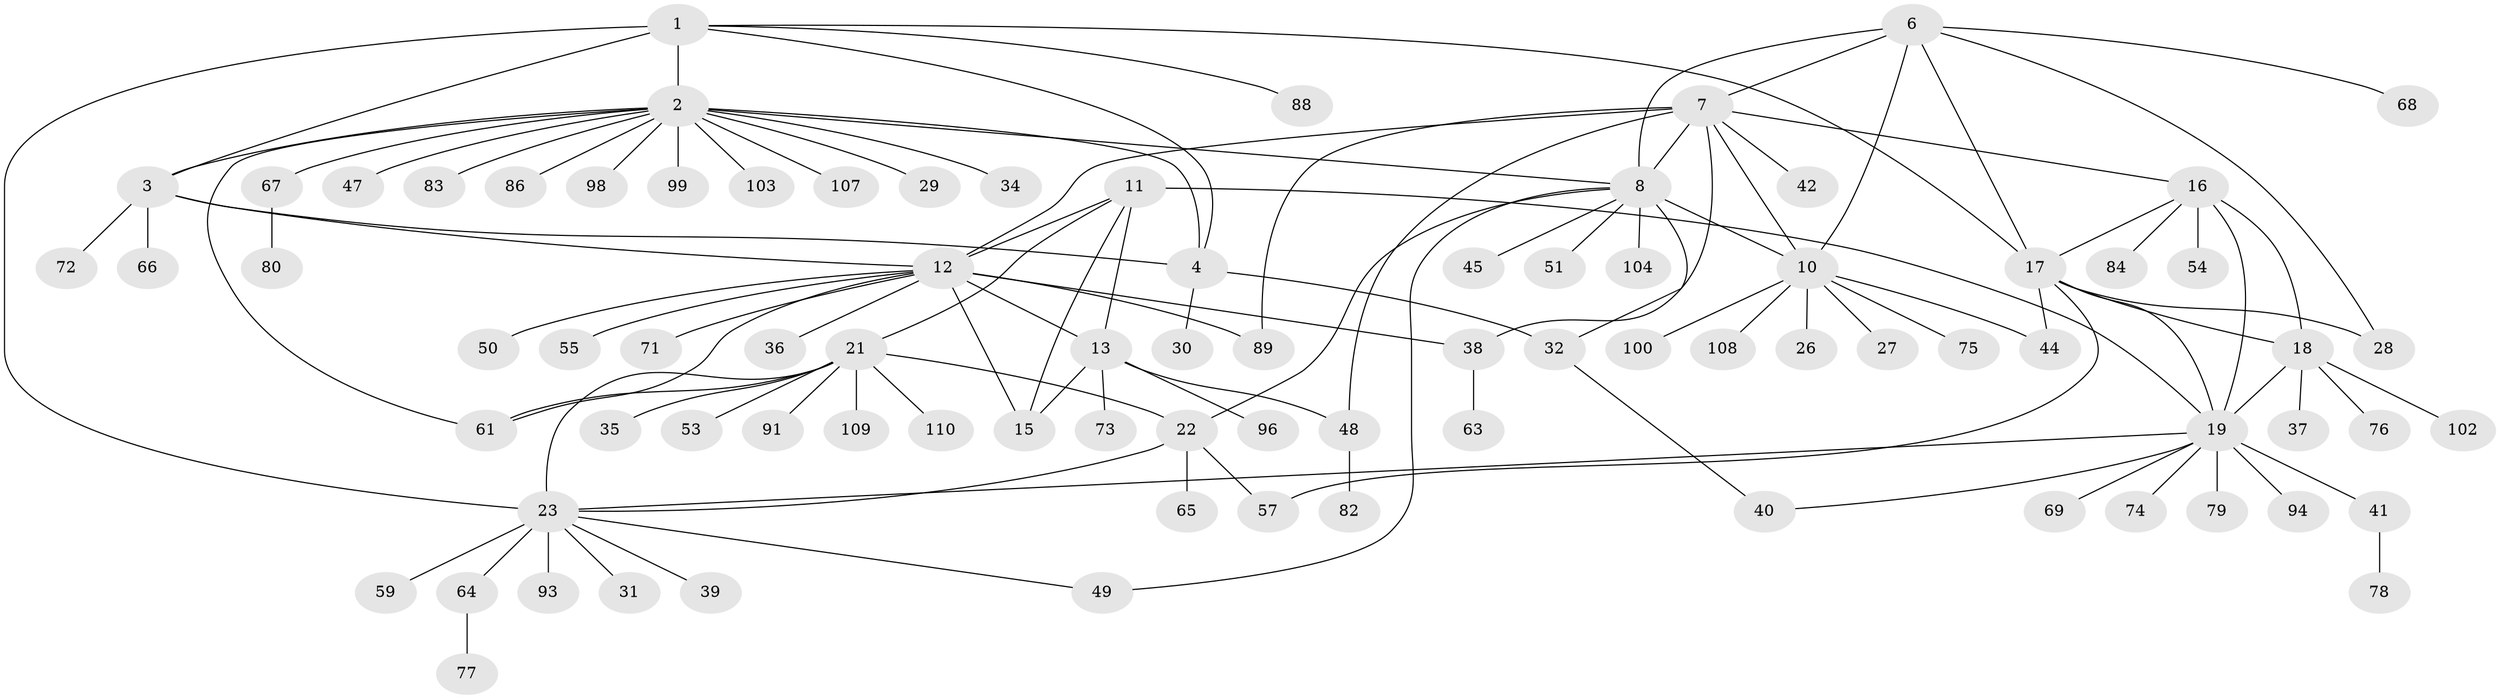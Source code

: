// original degree distribution, {7: 0.06363636363636363, 9: 0.02727272727272727, 8: 0.045454545454545456, 11: 0.02727272727272727, 5: 0.02727272727272727, 10: 0.00909090909090909, 12: 0.00909090909090909, 4: 0.01818181818181818, 13: 0.00909090909090909, 1: 0.5909090909090909, 2: 0.13636363636363635, 3: 0.03636363636363636}
// Generated by graph-tools (version 1.1) at 2025/11/02/27/25 16:11:32]
// undirected, 85 vertices, 115 edges
graph export_dot {
graph [start="1"]
  node [color=gray90,style=filled];
  1 [super="+33"];
  2 [super="+5"];
  3 [super="+101"];
  4 [super="+43"];
  6 [super="+46"];
  7 [super="+58"];
  8 [super="+9"];
  10 [super="+97"];
  11 [super="+95"];
  12 [super="+14"];
  13 [super="+62"];
  15 [super="+70"];
  16 [super="+60"];
  17 [super="+92"];
  18 [super="+20"];
  19 [super="+52"];
  21 [super="+24"];
  22 [super="+56"];
  23 [super="+25"];
  26;
  27;
  28;
  29;
  30 [super="+85"];
  31;
  32;
  34;
  35;
  36;
  37;
  38 [super="+81"];
  39;
  40 [super="+87"];
  41;
  42;
  44;
  45;
  47;
  48 [super="+90"];
  49;
  50;
  51;
  53;
  54;
  55;
  57;
  59;
  61 [super="+106"];
  63;
  64 [super="+105"];
  65;
  66;
  67;
  68;
  69;
  71;
  72;
  73;
  74;
  75;
  76;
  77;
  78;
  79;
  80;
  82;
  83;
  84;
  86;
  88;
  89;
  91;
  93;
  94;
  96;
  98;
  99;
  100;
  102;
  103;
  104;
  107;
  108;
  109;
  110;
  1 -- 2 [weight=2];
  1 -- 3;
  1 -- 4;
  1 -- 17;
  1 -- 23;
  1 -- 88;
  2 -- 3 [weight=2];
  2 -- 4 [weight=2];
  2 -- 29;
  2 -- 47;
  2 -- 61;
  2 -- 86;
  2 -- 34;
  2 -- 99;
  2 -- 67;
  2 -- 98;
  2 -- 103;
  2 -- 107;
  2 -- 83;
  2 -- 8;
  3 -- 4;
  3 -- 66;
  3 -- 72;
  3 -- 12;
  4 -- 30;
  4 -- 32;
  6 -- 7;
  6 -- 8 [weight=2];
  6 -- 10;
  6 -- 28;
  6 -- 68;
  6 -- 17;
  7 -- 8 [weight=2];
  7 -- 10;
  7 -- 12;
  7 -- 16;
  7 -- 38;
  7 -- 42;
  7 -- 48;
  7 -- 89;
  8 -- 10 [weight=2];
  8 -- 45;
  8 -- 32;
  8 -- 104;
  8 -- 49;
  8 -- 51;
  8 -- 22;
  10 -- 26;
  10 -- 27;
  10 -- 44;
  10 -- 75;
  10 -- 100;
  10 -- 108;
  11 -- 12 [weight=2];
  11 -- 13;
  11 -- 15;
  11 -- 19;
  11 -- 21;
  12 -- 13 [weight=2];
  12 -- 15 [weight=2];
  12 -- 36;
  12 -- 71;
  12 -- 50;
  12 -- 55;
  12 -- 89;
  12 -- 61;
  12 -- 38;
  13 -- 15;
  13 -- 48;
  13 -- 96;
  13 -- 73;
  16 -- 17;
  16 -- 18 [weight=2];
  16 -- 19;
  16 -- 54;
  16 -- 84;
  17 -- 18 [weight=2];
  17 -- 19;
  17 -- 28;
  17 -- 44;
  17 -- 57;
  18 -- 19 [weight=2];
  18 -- 37;
  18 -- 102;
  18 -- 76;
  19 -- 23;
  19 -- 40;
  19 -- 41;
  19 -- 69;
  19 -- 74;
  19 -- 79;
  19 -- 94;
  21 -- 22 [weight=2];
  21 -- 23 [weight=4];
  21 -- 35;
  21 -- 61;
  21 -- 91;
  21 -- 53;
  21 -- 109;
  21 -- 110;
  22 -- 23 [weight=2];
  22 -- 57;
  22 -- 65;
  23 -- 31;
  23 -- 39;
  23 -- 64;
  23 -- 49;
  23 -- 59;
  23 -- 93;
  32 -- 40;
  38 -- 63;
  41 -- 78;
  48 -- 82;
  64 -- 77;
  67 -- 80;
}
